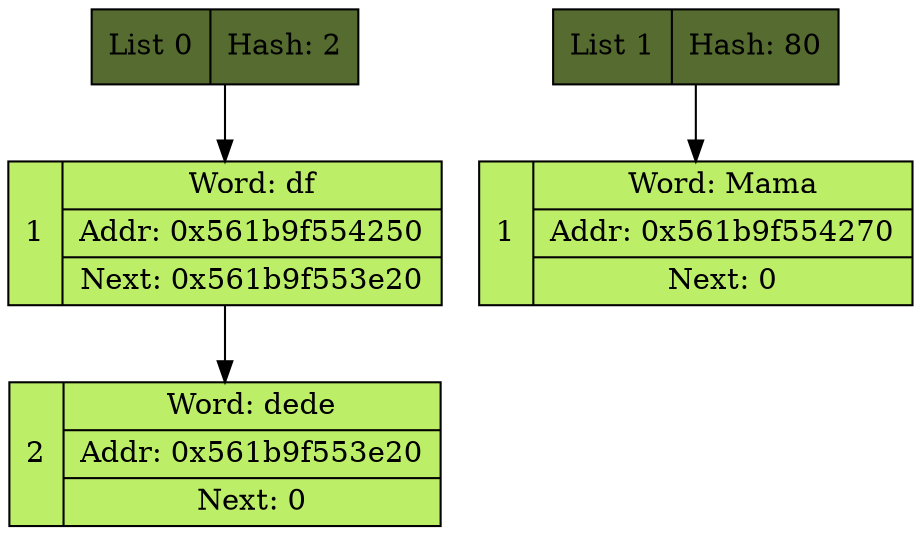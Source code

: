 digraph 
{
 2 [shape=record, fillcolor = darkolivegreen, style = filled, label = "List 0 | Hash: 2"]
 df [shape=record, fillcolor = darkolivegreen2, style = filled, label = " 1 | {Word: df| Addr: 0x561b9f554250| Next: 0x561b9f553e20} "]
 dede [shape=record, fillcolor = darkolivegreen2, style = filled, label = " 2 | {Word: dede| Addr: 0x561b9f553e20| Next: 0} "]
 df -> dede;
 2 -> df; 

 80 [shape=record, fillcolor = darkolivegreen, style = filled, label = "List 1 | Hash: 80"]
 Mama [shape=record, fillcolor = darkolivegreen2, style = filled, label = " 1 | {Word: Mama| Addr: 0x561b9f554270| Next: 0} "]
 80 -> Mama; 

}